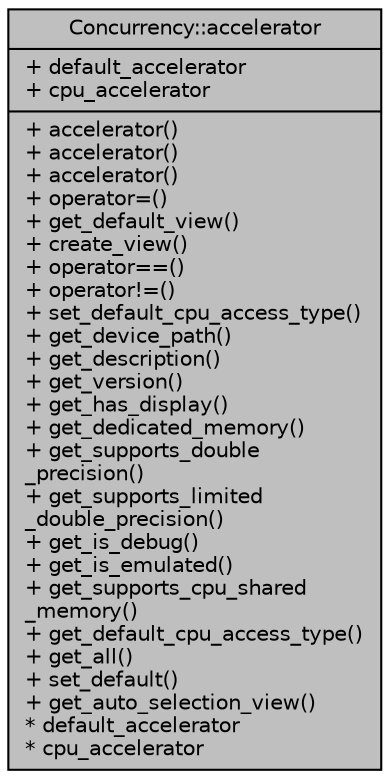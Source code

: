 digraph "Concurrency::accelerator"
{
  edge [fontname="Helvetica",fontsize="10",labelfontname="Helvetica",labelfontsize="10"];
  node [fontname="Helvetica",fontsize="10",shape=record];
  Node1 [label="{Concurrency::accelerator\n|+ default_accelerator\l+ cpu_accelerator\l|+ accelerator()\l+ accelerator()\l+ accelerator()\l+ operator=()\l+ get_default_view()\l+ create_view()\l+ operator==()\l+ operator!=()\l+ set_default_cpu_access_type()\l+ get_device_path()\l+ get_description()\l+ get_version()\l+ get_has_display()\l+ get_dedicated_memory()\l+ get_supports_double\l_precision()\l+ get_supports_limited\l_double_precision()\l+ get_is_debug()\l+ get_is_emulated()\l+ get_supports_cpu_shared\l_memory()\l+ get_default_cpu_access_type()\l+ get_all()\l+ set_default()\l+ get_auto_selection_view()\l* default_accelerator\l* cpu_accelerator\l}",height=0.2,width=0.4,color="black", fillcolor="grey75", style="filled", fontcolor="black"];
}
